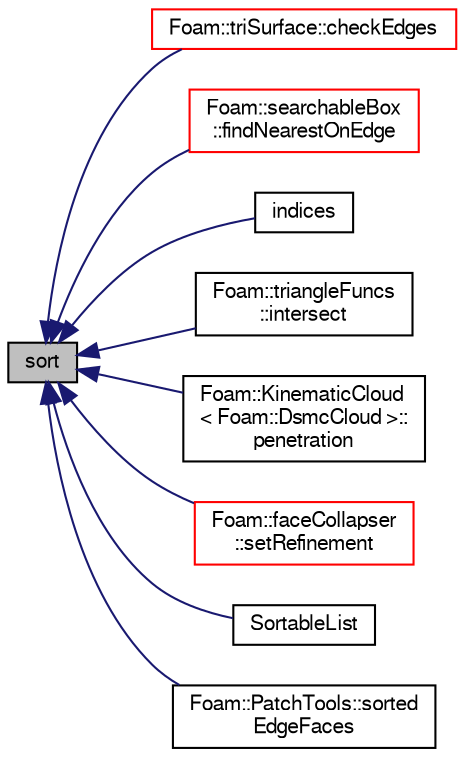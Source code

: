 digraph "sort"
{
  bgcolor="transparent";
  edge [fontname="FreeSans",fontsize="10",labelfontname="FreeSans",labelfontsize="10"];
  node [fontname="FreeSans",fontsize="10",shape=record];
  rankdir="LR";
  Node338 [label="sort",height=0.2,width=0.4,color="black", fillcolor="grey75", style="filled", fontcolor="black"];
  Node338 -> Node339 [dir="back",color="midnightblue",fontsize="10",style="solid",fontname="FreeSans"];
  Node339 [label="Foam::triSurface::checkEdges",height=0.2,width=0.4,color="red",URL="$a30598.html#a90f5f9407a227d55df8fa9120de9f122",tooltip="Check triply (or more) connected edges. "];
  Node338 -> Node342 [dir="back",color="midnightblue",fontsize="10",style="solid",fontname="FreeSans"];
  Node342 [label="Foam::searchableBox\l::findNearestOnEdge",height=0.2,width=0.4,color="red",URL="$a25210.html#a945928aebbefd2d65c7cd3807020bb93",tooltip="Calculate nearest point on edge. "];
  Node338 -> Node345 [dir="back",color="midnightblue",fontsize="10",style="solid",fontname="FreeSans"];
  Node345 [label="indices",height=0.2,width=0.4,color="black",URL="$a25918.html#af7f267d40dff46ea35f042a1480b1442",tooltip="Return non-const access to the sorted indices. Updated every sort. "];
  Node338 -> Node346 [dir="back",color="midnightblue",fontsize="10",style="solid",fontname="FreeSans"];
  Node346 [label="Foam::triangleFuncs\l::intersect",height=0.2,width=0.4,color="black",URL="$a25522.html#a366aada8f77bed49087f5c97d30087b2",tooltip="Do triangles intersect. Return bool and set intersection segment. "];
  Node338 -> Node347 [dir="back",color="midnightblue",fontsize="10",style="solid",fontname="FreeSans"];
  Node347 [label="Foam::KinematicCloud\l\< Foam::DsmcCloud \>::\lpenetration",height=0.2,width=0.4,color="black",URL="$a23786.html#acabb7d90e498b652e912de7feeedf590",tooltip="Penetration for fraction [0-1] of the current total mass. "];
  Node338 -> Node348 [dir="back",color="midnightblue",fontsize="10",style="solid",fontname="FreeSans"];
  Node348 [label="Foam::faceCollapser\l::setRefinement",height=0.2,width=0.4,color="red",URL="$a21646.html#a4eb4757ecb940ebe87d1e45559d1bad1",tooltip="Collapse faces along endpoints. Play commands into. "];
  Node338 -> Node350 [dir="back",color="midnightblue",fontsize="10",style="solid",fontname="FreeSans"];
  Node350 [label="SortableList",height=0.2,width=0.4,color="black",URL="$a25918.html#ad466e8c0626f812225262613f1372919",tooltip="Construct from UList, sorting immediately. "];
  Node338 -> Node351 [dir="back",color="midnightblue",fontsize="10",style="solid",fontname="FreeSans"];
  Node351 [label="Foam::PatchTools::sorted\lEdgeFaces",height=0.2,width=0.4,color="black",URL="$a27526.html#a6f45385fbdbafd55b359508624f4e84f"];
}

